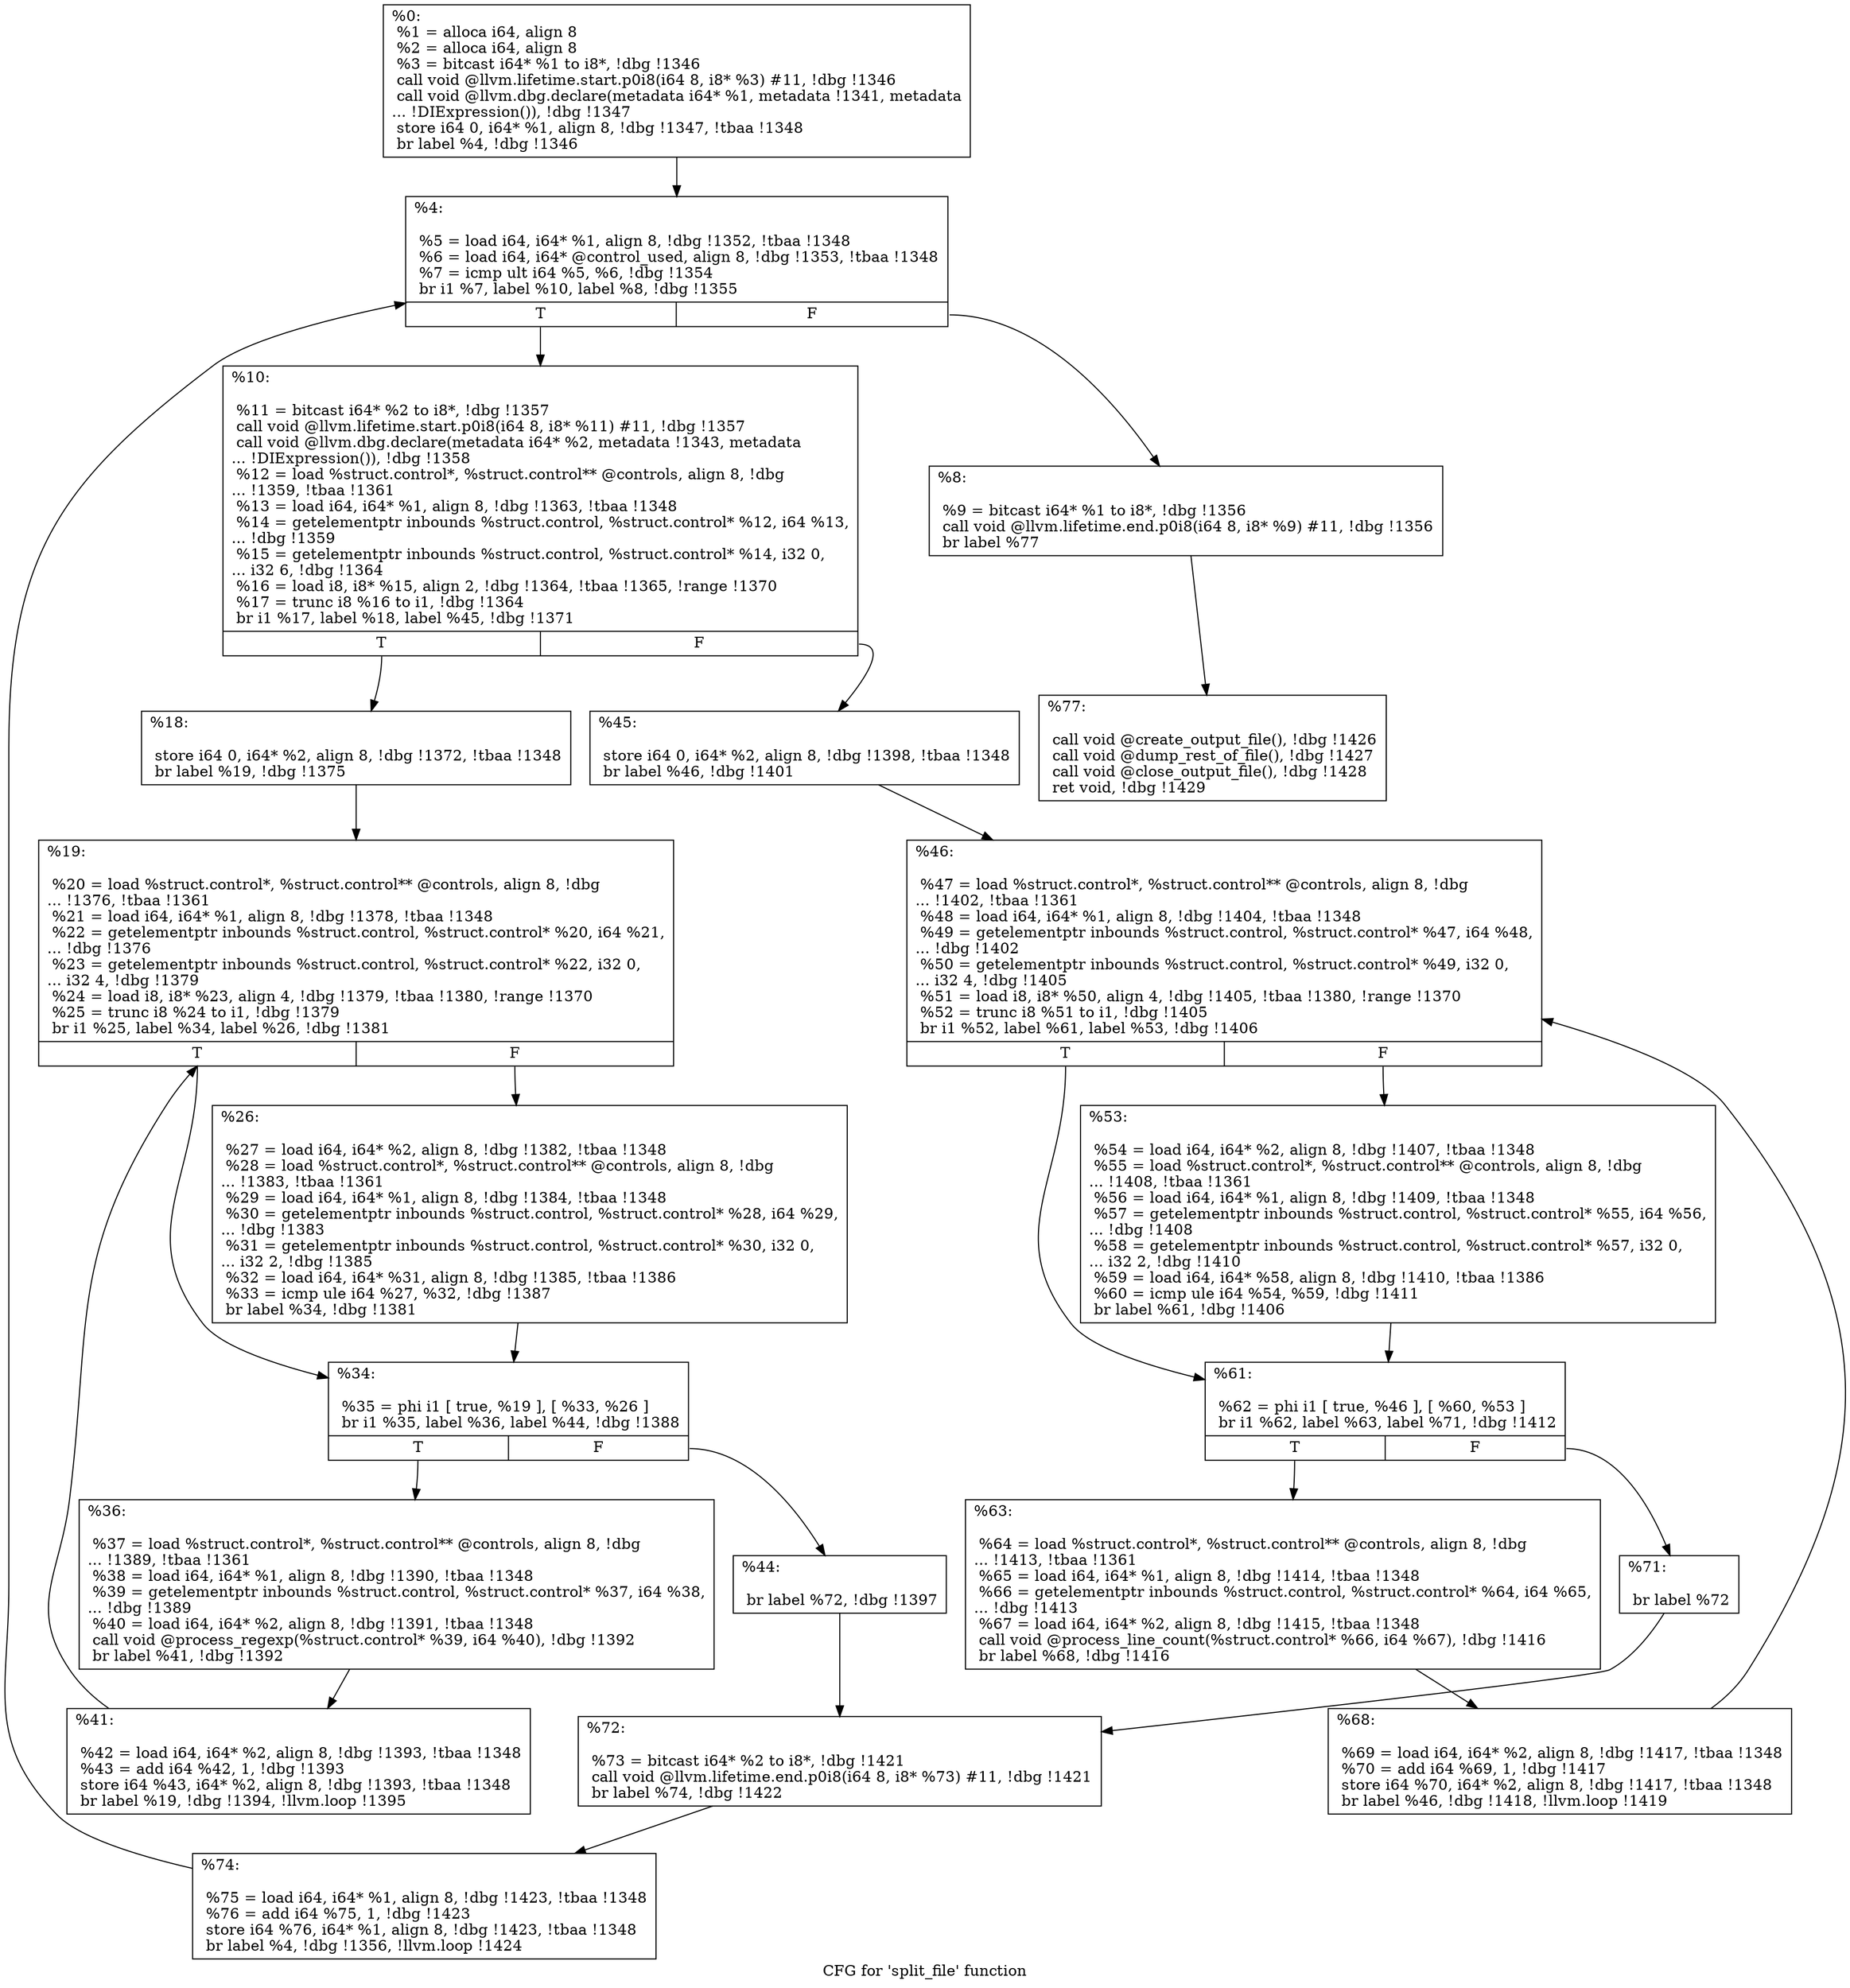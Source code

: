 digraph "CFG for 'split_file' function" {
	label="CFG for 'split_file' function";

	Node0x12864d0 [shape=record,label="{%0:\l  %1 = alloca i64, align 8\l  %2 = alloca i64, align 8\l  %3 = bitcast i64* %1 to i8*, !dbg !1346\l  call void @llvm.lifetime.start.p0i8(i64 8, i8* %3) #11, !dbg !1346\l  call void @llvm.dbg.declare(metadata i64* %1, metadata !1341, metadata\l... !DIExpression()), !dbg !1347\l  store i64 0, i64* %1, align 8, !dbg !1347, !tbaa !1348\l  br label %4, !dbg !1346\l}"];
	Node0x12864d0 -> Node0x1286cc0;
	Node0x1286cc0 [shape=record,label="{%4:\l\l  %5 = load i64, i64* %1, align 8, !dbg !1352, !tbaa !1348\l  %6 = load i64, i64* @control_used, align 8, !dbg !1353, !tbaa !1348\l  %7 = icmp ult i64 %5, %6, !dbg !1354\l  br i1 %7, label %10, label %8, !dbg !1355\l|{<s0>T|<s1>F}}"];
	Node0x1286cc0:s0 -> Node0x1286d60;
	Node0x1286cc0:s1 -> Node0x1286d10;
	Node0x1286d10 [shape=record,label="{%8:\l\l  %9 = bitcast i64* %1 to i8*, !dbg !1356\l  call void @llvm.lifetime.end.p0i8(i64 8, i8* %9) #11, !dbg !1356\l  br label %77\l}"];
	Node0x1286d10 -> Node0x12872b0;
	Node0x1286d60 [shape=record,label="{%10:\l\l  %11 = bitcast i64* %2 to i8*, !dbg !1357\l  call void @llvm.lifetime.start.p0i8(i64 8, i8* %11) #11, !dbg !1357\l  call void @llvm.dbg.declare(metadata i64* %2, metadata !1343, metadata\l... !DIExpression()), !dbg !1358\l  %12 = load %struct.control*, %struct.control** @controls, align 8, !dbg\l... !1359, !tbaa !1361\l  %13 = load i64, i64* %1, align 8, !dbg !1363, !tbaa !1348\l  %14 = getelementptr inbounds %struct.control, %struct.control* %12, i64 %13,\l... !dbg !1359\l  %15 = getelementptr inbounds %struct.control, %struct.control* %14, i32 0,\l... i32 6, !dbg !1364\l  %16 = load i8, i8* %15, align 2, !dbg !1364, !tbaa !1365, !range !1370\l  %17 = trunc i8 %16 to i1, !dbg !1364\l  br i1 %17, label %18, label %45, !dbg !1371\l|{<s0>T|<s1>F}}"];
	Node0x1286d60:s0 -> Node0x1286db0;
	Node0x1286d60:s1 -> Node0x1286fe0;
	Node0x1286db0 [shape=record,label="{%18:\l\l  store i64 0, i64* %2, align 8, !dbg !1372, !tbaa !1348\l  br label %19, !dbg !1375\l}"];
	Node0x1286db0 -> Node0x1286e00;
	Node0x1286e00 [shape=record,label="{%19:\l\l  %20 = load %struct.control*, %struct.control** @controls, align 8, !dbg\l... !1376, !tbaa !1361\l  %21 = load i64, i64* %1, align 8, !dbg !1378, !tbaa !1348\l  %22 = getelementptr inbounds %struct.control, %struct.control* %20, i64 %21,\l... !dbg !1376\l  %23 = getelementptr inbounds %struct.control, %struct.control* %22, i32 0,\l... i32 4, !dbg !1379\l  %24 = load i8, i8* %23, align 4, !dbg !1379, !tbaa !1380, !range !1370\l  %25 = trunc i8 %24 to i1, !dbg !1379\l  br i1 %25, label %34, label %26, !dbg !1381\l|{<s0>T|<s1>F}}"];
	Node0x1286e00:s0 -> Node0x1286ea0;
	Node0x1286e00:s1 -> Node0x1286e50;
	Node0x1286e50 [shape=record,label="{%26:\l\l  %27 = load i64, i64* %2, align 8, !dbg !1382, !tbaa !1348\l  %28 = load %struct.control*, %struct.control** @controls, align 8, !dbg\l... !1383, !tbaa !1361\l  %29 = load i64, i64* %1, align 8, !dbg !1384, !tbaa !1348\l  %30 = getelementptr inbounds %struct.control, %struct.control* %28, i64 %29,\l... !dbg !1383\l  %31 = getelementptr inbounds %struct.control, %struct.control* %30, i32 0,\l... i32 2, !dbg !1385\l  %32 = load i64, i64* %31, align 8, !dbg !1385, !tbaa !1386\l  %33 = icmp ule i64 %27, %32, !dbg !1387\l  br label %34, !dbg !1381\l}"];
	Node0x1286e50 -> Node0x1286ea0;
	Node0x1286ea0 [shape=record,label="{%34:\l\l  %35 = phi i1 [ true, %19 ], [ %33, %26 ]\l  br i1 %35, label %36, label %44, !dbg !1388\l|{<s0>T|<s1>F}}"];
	Node0x1286ea0:s0 -> Node0x1286ef0;
	Node0x1286ea0:s1 -> Node0x1286f90;
	Node0x1286ef0 [shape=record,label="{%36:\l\l  %37 = load %struct.control*, %struct.control** @controls, align 8, !dbg\l... !1389, !tbaa !1361\l  %38 = load i64, i64* %1, align 8, !dbg !1390, !tbaa !1348\l  %39 = getelementptr inbounds %struct.control, %struct.control* %37, i64 %38,\l... !dbg !1389\l  %40 = load i64, i64* %2, align 8, !dbg !1391, !tbaa !1348\l  call void @process_regexp(%struct.control* %39, i64 %40), !dbg !1392\l  br label %41, !dbg !1392\l}"];
	Node0x1286ef0 -> Node0x1286f40;
	Node0x1286f40 [shape=record,label="{%41:\l\l  %42 = load i64, i64* %2, align 8, !dbg !1393, !tbaa !1348\l  %43 = add i64 %42, 1, !dbg !1393\l  store i64 %43, i64* %2, align 8, !dbg !1393, !tbaa !1348\l  br label %19, !dbg !1394, !llvm.loop !1395\l}"];
	Node0x1286f40 -> Node0x1286e00;
	Node0x1286f90 [shape=record,label="{%44:\l\l  br label %72, !dbg !1397\l}"];
	Node0x1286f90 -> Node0x1287210;
	Node0x1286fe0 [shape=record,label="{%45:\l\l  store i64 0, i64* %2, align 8, !dbg !1398, !tbaa !1348\l  br label %46, !dbg !1401\l}"];
	Node0x1286fe0 -> Node0x1287030;
	Node0x1287030 [shape=record,label="{%46:\l\l  %47 = load %struct.control*, %struct.control** @controls, align 8, !dbg\l... !1402, !tbaa !1361\l  %48 = load i64, i64* %1, align 8, !dbg !1404, !tbaa !1348\l  %49 = getelementptr inbounds %struct.control, %struct.control* %47, i64 %48,\l... !dbg !1402\l  %50 = getelementptr inbounds %struct.control, %struct.control* %49, i32 0,\l... i32 4, !dbg !1405\l  %51 = load i8, i8* %50, align 4, !dbg !1405, !tbaa !1380, !range !1370\l  %52 = trunc i8 %51 to i1, !dbg !1405\l  br i1 %52, label %61, label %53, !dbg !1406\l|{<s0>T|<s1>F}}"];
	Node0x1287030:s0 -> Node0x12870d0;
	Node0x1287030:s1 -> Node0x1287080;
	Node0x1287080 [shape=record,label="{%53:\l\l  %54 = load i64, i64* %2, align 8, !dbg !1407, !tbaa !1348\l  %55 = load %struct.control*, %struct.control** @controls, align 8, !dbg\l... !1408, !tbaa !1361\l  %56 = load i64, i64* %1, align 8, !dbg !1409, !tbaa !1348\l  %57 = getelementptr inbounds %struct.control, %struct.control* %55, i64 %56,\l... !dbg !1408\l  %58 = getelementptr inbounds %struct.control, %struct.control* %57, i32 0,\l... i32 2, !dbg !1410\l  %59 = load i64, i64* %58, align 8, !dbg !1410, !tbaa !1386\l  %60 = icmp ule i64 %54, %59, !dbg !1411\l  br label %61, !dbg !1406\l}"];
	Node0x1287080 -> Node0x12870d0;
	Node0x12870d0 [shape=record,label="{%61:\l\l  %62 = phi i1 [ true, %46 ], [ %60, %53 ]\l  br i1 %62, label %63, label %71, !dbg !1412\l|{<s0>T|<s1>F}}"];
	Node0x12870d0:s0 -> Node0x1287120;
	Node0x12870d0:s1 -> Node0x12871c0;
	Node0x1287120 [shape=record,label="{%63:\l\l  %64 = load %struct.control*, %struct.control** @controls, align 8, !dbg\l... !1413, !tbaa !1361\l  %65 = load i64, i64* %1, align 8, !dbg !1414, !tbaa !1348\l  %66 = getelementptr inbounds %struct.control, %struct.control* %64, i64 %65,\l... !dbg !1413\l  %67 = load i64, i64* %2, align 8, !dbg !1415, !tbaa !1348\l  call void @process_line_count(%struct.control* %66, i64 %67), !dbg !1416\l  br label %68, !dbg !1416\l}"];
	Node0x1287120 -> Node0x1287170;
	Node0x1287170 [shape=record,label="{%68:\l\l  %69 = load i64, i64* %2, align 8, !dbg !1417, !tbaa !1348\l  %70 = add i64 %69, 1, !dbg !1417\l  store i64 %70, i64* %2, align 8, !dbg !1417, !tbaa !1348\l  br label %46, !dbg !1418, !llvm.loop !1419\l}"];
	Node0x1287170 -> Node0x1287030;
	Node0x12871c0 [shape=record,label="{%71:\l\l  br label %72\l}"];
	Node0x12871c0 -> Node0x1287210;
	Node0x1287210 [shape=record,label="{%72:\l\l  %73 = bitcast i64* %2 to i8*, !dbg !1421\l  call void @llvm.lifetime.end.p0i8(i64 8, i8* %73) #11, !dbg !1421\l  br label %74, !dbg !1422\l}"];
	Node0x1287210 -> Node0x1287260;
	Node0x1287260 [shape=record,label="{%74:\l\l  %75 = load i64, i64* %1, align 8, !dbg !1423, !tbaa !1348\l  %76 = add i64 %75, 1, !dbg !1423\l  store i64 %76, i64* %1, align 8, !dbg !1423, !tbaa !1348\l  br label %4, !dbg !1356, !llvm.loop !1424\l}"];
	Node0x1287260 -> Node0x1286cc0;
	Node0x12872b0 [shape=record,label="{%77:\l\l  call void @create_output_file(), !dbg !1426\l  call void @dump_rest_of_file(), !dbg !1427\l  call void @close_output_file(), !dbg !1428\l  ret void, !dbg !1429\l}"];
}
